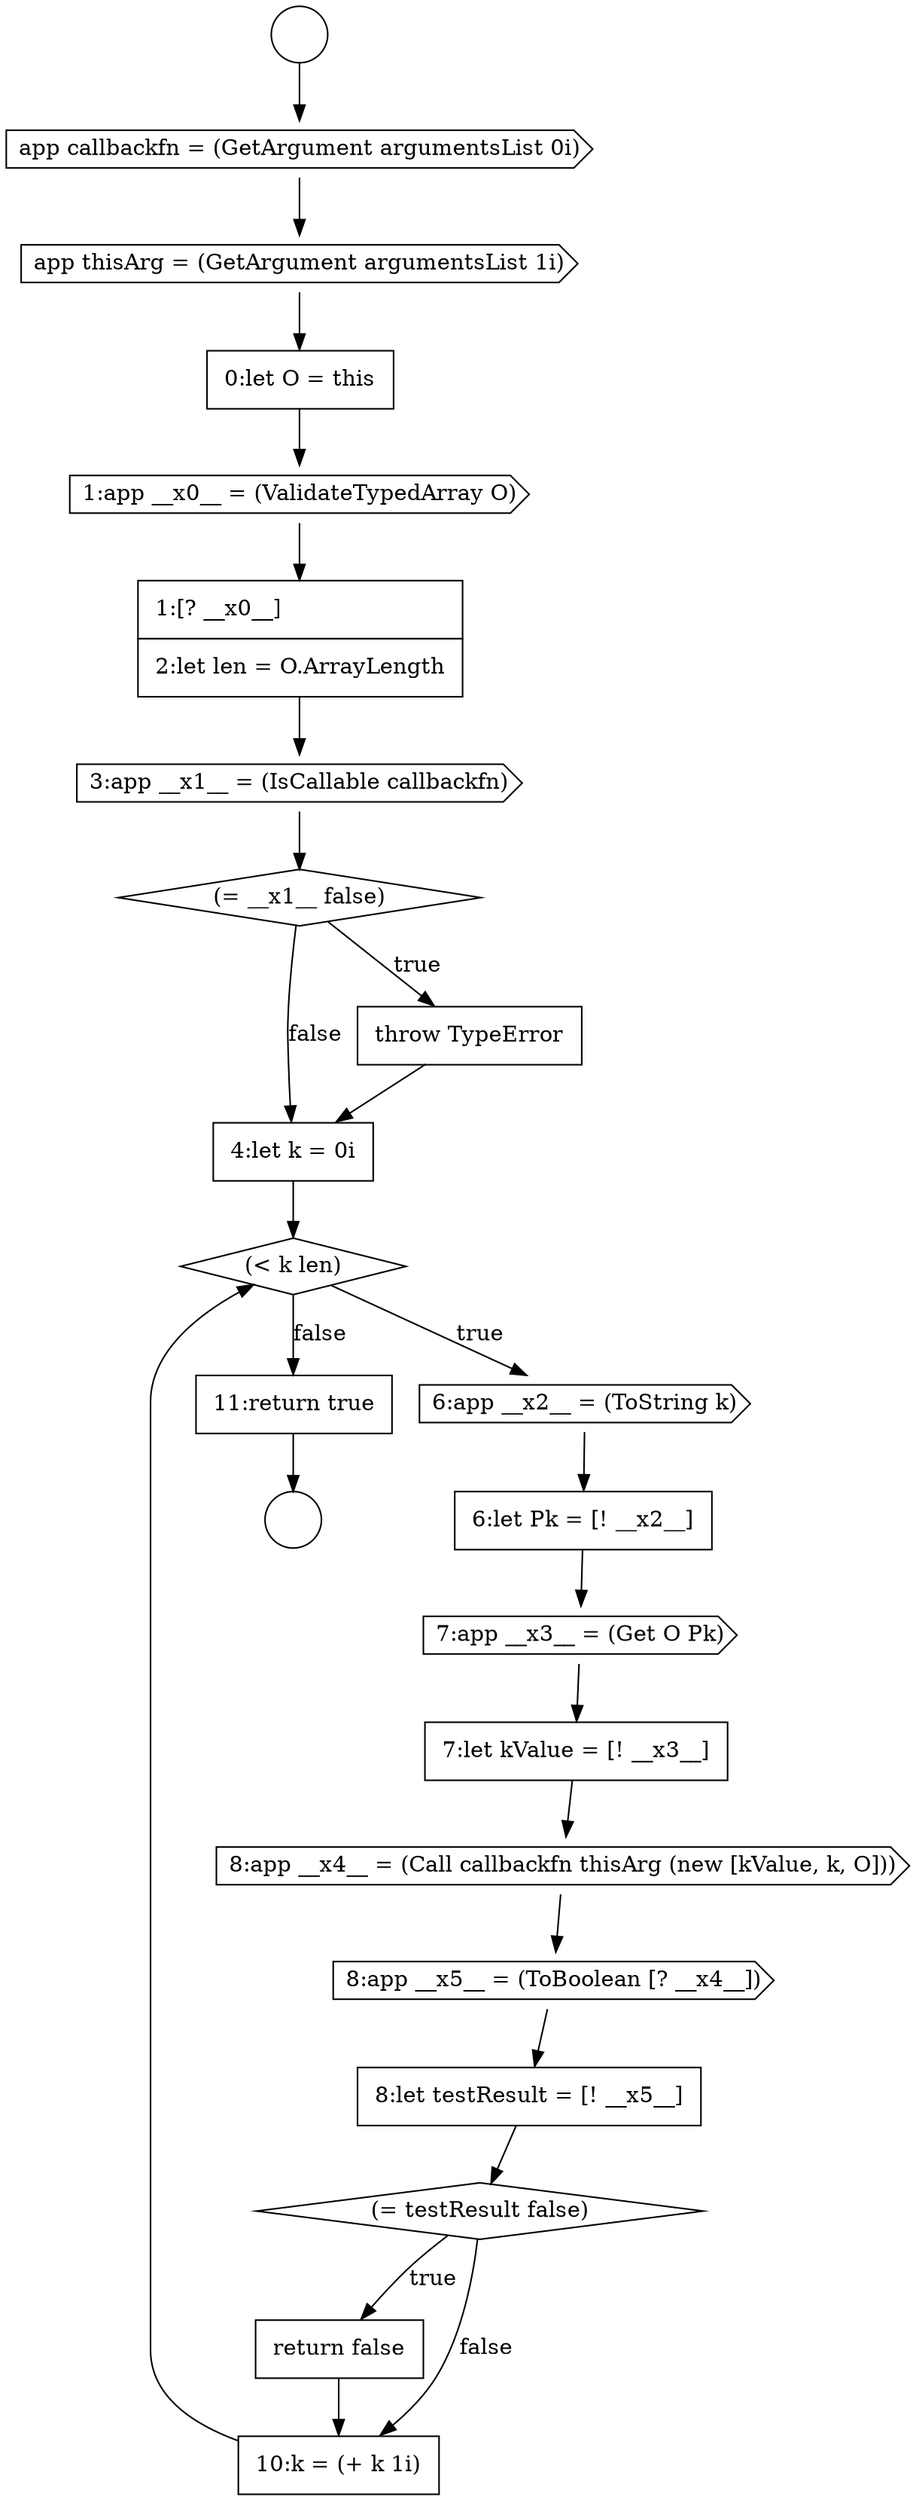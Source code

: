 digraph {
  node0 [shape=circle label=" " color="black" fillcolor="white" style=filled]
  node5 [shape=cds, label=<<font color="black">1:app __x0__ = (ValidateTypedArray O)</font>> color="black" fillcolor="white" style=filled]
  node10 [shape=none, margin=0, label=<<font color="black">
    <table border="0" cellborder="1" cellspacing="0" cellpadding="10">
      <tr><td align="left">4:let k = 0i</td></tr>
    </table>
  </font>> color="black" fillcolor="white" style=filled]
  node14 [shape=cds, label=<<font color="black">7:app __x3__ = (Get O Pk)</font>> color="black" fillcolor="white" style=filled]
  node20 [shape=none, margin=0, label=<<font color="black">
    <table border="0" cellborder="1" cellspacing="0" cellpadding="10">
      <tr><td align="left">return false</td></tr>
    </table>
  </font>> color="black" fillcolor="white" style=filled]
  node1 [shape=circle label=" " color="black" fillcolor="white" style=filled]
  node6 [shape=none, margin=0, label=<<font color="black">
    <table border="0" cellborder="1" cellspacing="0" cellpadding="10">
      <tr><td align="left">1:[? __x0__]</td></tr>
      <tr><td align="left">2:let len = O.ArrayLength</td></tr>
    </table>
  </font>> color="black" fillcolor="white" style=filled]
  node21 [shape=none, margin=0, label=<<font color="black">
    <table border="0" cellborder="1" cellspacing="0" cellpadding="10">
      <tr><td align="left">10:k = (+ k 1i)</td></tr>
    </table>
  </font>> color="black" fillcolor="white" style=filled]
  node9 [shape=none, margin=0, label=<<font color="black">
    <table border="0" cellborder="1" cellspacing="0" cellpadding="10">
      <tr><td align="left">throw TypeError</td></tr>
    </table>
  </font>> color="black" fillcolor="white" style=filled]
  node13 [shape=none, margin=0, label=<<font color="black">
    <table border="0" cellborder="1" cellspacing="0" cellpadding="10">
      <tr><td align="left">6:let Pk = [! __x2__]</td></tr>
    </table>
  </font>> color="black" fillcolor="white" style=filled]
  node2 [shape=cds, label=<<font color="black">app callbackfn = (GetArgument argumentsList 0i)</font>> color="black" fillcolor="white" style=filled]
  node17 [shape=cds, label=<<font color="black">8:app __x5__ = (ToBoolean [? __x4__])</font>> color="black" fillcolor="white" style=filled]
  node22 [shape=none, margin=0, label=<<font color="black">
    <table border="0" cellborder="1" cellspacing="0" cellpadding="10">
      <tr><td align="left">11:return true</td></tr>
    </table>
  </font>> color="black" fillcolor="white" style=filled]
  node12 [shape=cds, label=<<font color="black">6:app __x2__ = (ToString k)</font>> color="black" fillcolor="white" style=filled]
  node7 [shape=cds, label=<<font color="black">3:app __x1__ = (IsCallable callbackfn)</font>> color="black" fillcolor="white" style=filled]
  node3 [shape=cds, label=<<font color="black">app thisArg = (GetArgument argumentsList 1i)</font>> color="black" fillcolor="white" style=filled]
  node18 [shape=none, margin=0, label=<<font color="black">
    <table border="0" cellborder="1" cellspacing="0" cellpadding="10">
      <tr><td align="left">8:let testResult = [! __x5__]</td></tr>
    </table>
  </font>> color="black" fillcolor="white" style=filled]
  node16 [shape=cds, label=<<font color="black">8:app __x4__ = (Call callbackfn thisArg (new [kValue, k, O]))</font>> color="black" fillcolor="white" style=filled]
  node11 [shape=diamond, label=<<font color="black">(&lt; k len)</font>> color="black" fillcolor="white" style=filled]
  node8 [shape=diamond, label=<<font color="black">(= __x1__ false)</font>> color="black" fillcolor="white" style=filled]
  node19 [shape=diamond, label=<<font color="black">(= testResult false)</font>> color="black" fillcolor="white" style=filled]
  node4 [shape=none, margin=0, label=<<font color="black">
    <table border="0" cellborder="1" cellspacing="0" cellpadding="10">
      <tr><td align="left">0:let O = this</td></tr>
    </table>
  </font>> color="black" fillcolor="white" style=filled]
  node15 [shape=none, margin=0, label=<<font color="black">
    <table border="0" cellborder="1" cellspacing="0" cellpadding="10">
      <tr><td align="left">7:let kValue = [! __x3__]</td></tr>
    </table>
  </font>> color="black" fillcolor="white" style=filled]
  node13 -> node14 [ color="black"]
  node12 -> node13 [ color="black"]
  node9 -> node10 [ color="black"]
  node14 -> node15 [ color="black"]
  node10 -> node11 [ color="black"]
  node4 -> node5 [ color="black"]
  node20 -> node21 [ color="black"]
  node16 -> node17 [ color="black"]
  node17 -> node18 [ color="black"]
  node21 -> node11 [ color="black"]
  node5 -> node6 [ color="black"]
  node3 -> node4 [ color="black"]
  node7 -> node8 [ color="black"]
  node18 -> node19 [ color="black"]
  node2 -> node3 [ color="black"]
  node15 -> node16 [ color="black"]
  node0 -> node2 [ color="black"]
  node19 -> node20 [label=<<font color="black">true</font>> color="black"]
  node19 -> node21 [label=<<font color="black">false</font>> color="black"]
  node11 -> node12 [label=<<font color="black">true</font>> color="black"]
  node11 -> node22 [label=<<font color="black">false</font>> color="black"]
  node6 -> node7 [ color="black"]
  node22 -> node1 [ color="black"]
  node8 -> node9 [label=<<font color="black">true</font>> color="black"]
  node8 -> node10 [label=<<font color="black">false</font>> color="black"]
}
